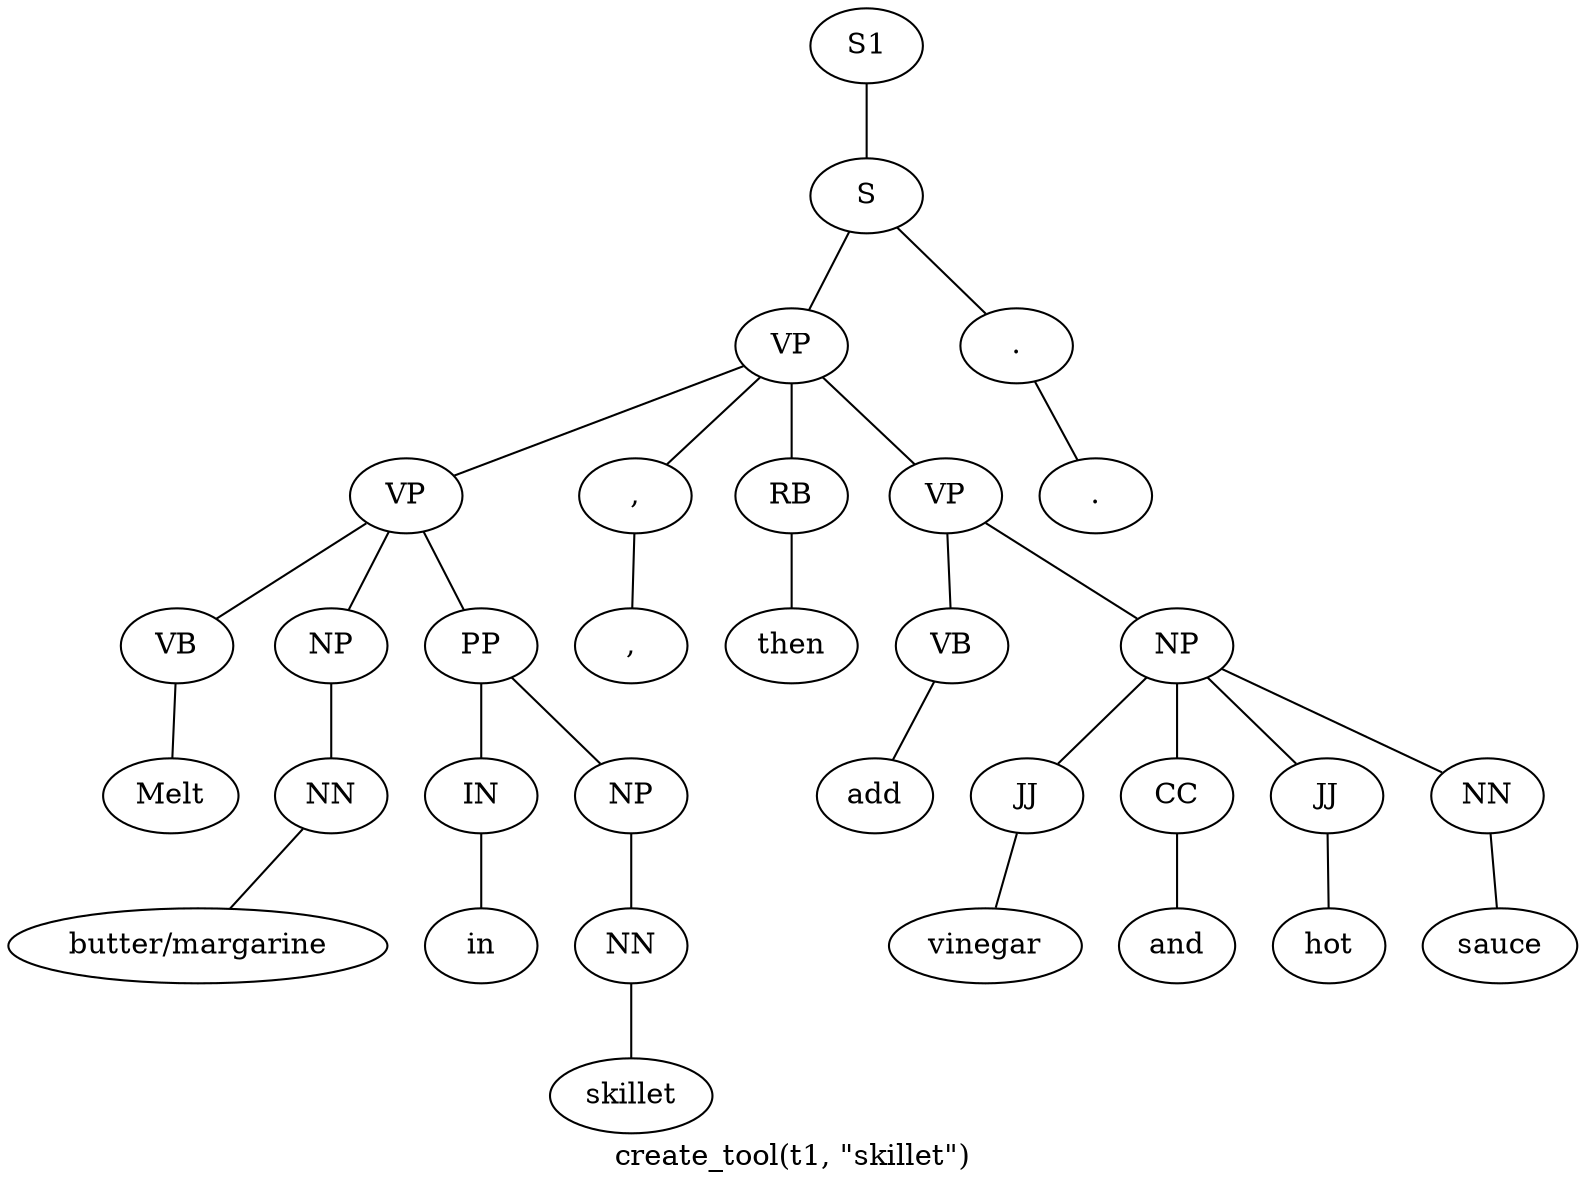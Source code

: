 graph SyntaxGraph {
	label = "create_tool(t1, \"skillet\")";
	Node0 [label="S1"];
	Node1 [label="S"];
	Node2 [label="VP"];
	Node3 [label="VP"];
	Node4 [label="VB"];
	Node5 [label="Melt"];
	Node6 [label="NP"];
	Node7 [label="NN"];
	Node8 [label="butter/margarine"];
	Node9 [label="PP"];
	Node10 [label="IN"];
	Node11 [label="in"];
	Node12 [label="NP"];
	Node13 [label="NN"];
	Node14 [label="skillet"];
	Node15 [label=","];
	Node16 [label=","];
	Node17 [label="RB"];
	Node18 [label="then"];
	Node19 [label="VP"];
	Node20 [label="VB"];
	Node21 [label="add"];
	Node22 [label="NP"];
	Node23 [label="JJ"];
	Node24 [label="vinegar"];
	Node25 [label="CC"];
	Node26 [label="and"];
	Node27 [label="JJ"];
	Node28 [label="hot"];
	Node29 [label="NN"];
	Node30 [label="sauce"];
	Node31 [label="."];
	Node32 [label="."];

	Node0 -- Node1;
	Node1 -- Node2;
	Node1 -- Node31;
	Node2 -- Node3;
	Node2 -- Node15;
	Node2 -- Node17;
	Node2 -- Node19;
	Node3 -- Node4;
	Node3 -- Node6;
	Node3 -- Node9;
	Node4 -- Node5;
	Node6 -- Node7;
	Node7 -- Node8;
	Node9 -- Node10;
	Node9 -- Node12;
	Node10 -- Node11;
	Node12 -- Node13;
	Node13 -- Node14;
	Node15 -- Node16;
	Node17 -- Node18;
	Node19 -- Node20;
	Node19 -- Node22;
	Node20 -- Node21;
	Node22 -- Node23;
	Node22 -- Node25;
	Node22 -- Node27;
	Node22 -- Node29;
	Node23 -- Node24;
	Node25 -- Node26;
	Node27 -- Node28;
	Node29 -- Node30;
	Node31 -- Node32;
}